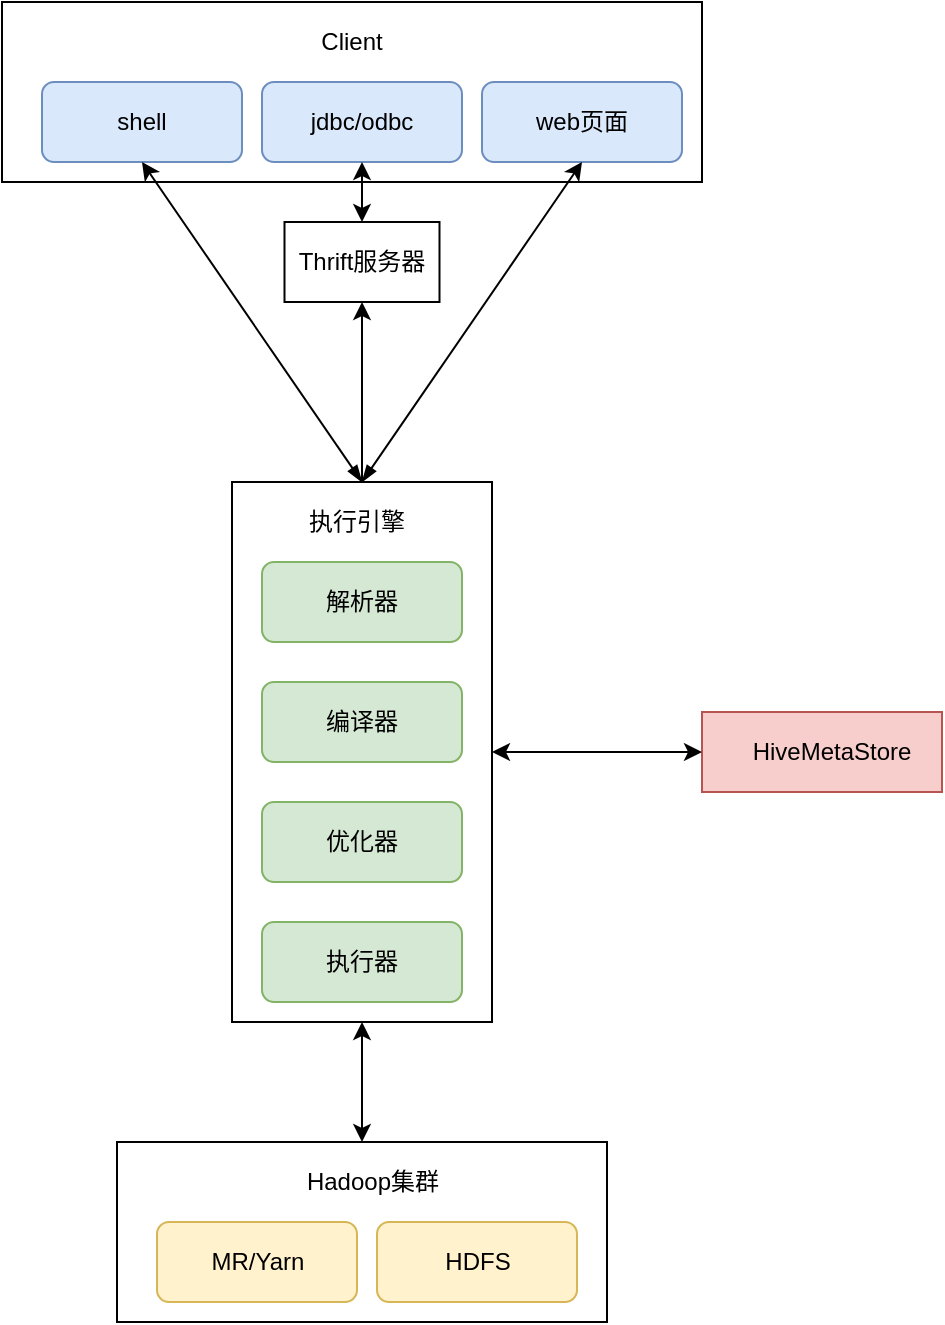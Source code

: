 <mxfile version="16.6.2" type="github">
  <diagram id="E19qBCp2z_TYTa2jjS53" name="Page-1">
    <mxGraphModel dx="1422" dy="762" grid="1" gridSize="10" guides="1" tooltips="1" connect="1" arrows="1" fold="1" page="1" pageScale="1" pageWidth="827" pageHeight="1169" math="0" shadow="0">
      <root>
        <mxCell id="0" />
        <mxCell id="1" parent="0" />
        <mxCell id="4lgOgBTD84cZSF3bFJVW-1" value="" style="rounded=0;whiteSpace=wrap;html=1;" vertex="1" parent="1">
          <mxGeometry x="225" y="140" width="350" height="90" as="geometry" />
        </mxCell>
        <mxCell id="4lgOgBTD84cZSF3bFJVW-2" value="shell" style="rounded=1;whiteSpace=wrap;html=1;fillColor=#dae8fc;strokeColor=#6c8ebf;" vertex="1" parent="1">
          <mxGeometry x="245" y="180" width="100" height="40" as="geometry" />
        </mxCell>
        <mxCell id="4lgOgBTD84cZSF3bFJVW-3" value="jdbc/odbc" style="rounded=1;whiteSpace=wrap;html=1;fillColor=#dae8fc;strokeColor=#6c8ebf;" vertex="1" parent="1">
          <mxGeometry x="355" y="180" width="100" height="40" as="geometry" />
        </mxCell>
        <mxCell id="4lgOgBTD84cZSF3bFJVW-4" value="web页面" style="rounded=1;whiteSpace=wrap;html=1;fillColor=#dae8fc;strokeColor=#6c8ebf;" vertex="1" parent="1">
          <mxGeometry x="465" y="180" width="100" height="40" as="geometry" />
        </mxCell>
        <mxCell id="4lgOgBTD84cZSF3bFJVW-5" value="Client" style="text;html=1;strokeColor=none;fillColor=none;align=center;verticalAlign=middle;whiteSpace=wrap;rounded=0;" vertex="1" parent="1">
          <mxGeometry x="380" y="150" width="40" height="20" as="geometry" />
        </mxCell>
        <mxCell id="4lgOgBTD84cZSF3bFJVW-6" value="" style="rounded=0;whiteSpace=wrap;html=1;" vertex="1" parent="1">
          <mxGeometry x="340" y="380" width="130" height="270" as="geometry" />
        </mxCell>
        <mxCell id="4lgOgBTD84cZSF3bFJVW-7" value="解析器" style="rounded=1;whiteSpace=wrap;html=1;fillColor=#d5e8d4;strokeColor=#82b366;" vertex="1" parent="1">
          <mxGeometry x="355" y="420" width="100" height="40" as="geometry" />
        </mxCell>
        <mxCell id="4lgOgBTD84cZSF3bFJVW-8" value="执行引擎" style="text;html=1;strokeColor=none;fillColor=none;align=center;verticalAlign=middle;whiteSpace=wrap;rounded=0;" vertex="1" parent="1">
          <mxGeometry x="375" y="390" width="55" height="20" as="geometry" />
        </mxCell>
        <mxCell id="4lgOgBTD84cZSF3bFJVW-9" value="编译器" style="rounded=1;whiteSpace=wrap;html=1;fillColor=#d5e8d4;strokeColor=#82b366;" vertex="1" parent="1">
          <mxGeometry x="355" y="480" width="100" height="40" as="geometry" />
        </mxCell>
        <mxCell id="4lgOgBTD84cZSF3bFJVW-10" value="优化器" style="rounded=1;whiteSpace=wrap;html=1;fillColor=#d5e8d4;strokeColor=#82b366;" vertex="1" parent="1">
          <mxGeometry x="355" y="540" width="100" height="40" as="geometry" />
        </mxCell>
        <mxCell id="4lgOgBTD84cZSF3bFJVW-11" value="执行器" style="rounded=1;whiteSpace=wrap;html=1;fillColor=#d5e8d4;strokeColor=#82b366;" vertex="1" parent="1">
          <mxGeometry x="355" y="600" width="100" height="40" as="geometry" />
        </mxCell>
        <mxCell id="4lgOgBTD84cZSF3bFJVW-12" value="" style="rounded=0;whiteSpace=wrap;html=1;fillColor=#f8cecc;strokeColor=#b85450;" vertex="1" parent="1">
          <mxGeometry x="575" y="495" width="120" height="40" as="geometry" />
        </mxCell>
        <mxCell id="4lgOgBTD84cZSF3bFJVW-13" value="HiveMetaStore" style="text;html=1;strokeColor=none;fillColor=none;align=center;verticalAlign=middle;whiteSpace=wrap;rounded=0;" vertex="1" parent="1">
          <mxGeometry x="620" y="505" width="40" height="20" as="geometry" />
        </mxCell>
        <mxCell id="4lgOgBTD84cZSF3bFJVW-14" value="" style="rounded=0;whiteSpace=wrap;html=1;" vertex="1" parent="1">
          <mxGeometry x="282.5" y="710" width="245" height="90" as="geometry" />
        </mxCell>
        <mxCell id="4lgOgBTD84cZSF3bFJVW-15" value="MR/Yarn" style="rounded=1;whiteSpace=wrap;html=1;fillColor=#fff2cc;strokeColor=#d6b656;" vertex="1" parent="1">
          <mxGeometry x="302.5" y="750" width="100" height="40" as="geometry" />
        </mxCell>
        <mxCell id="4lgOgBTD84cZSF3bFJVW-16" value="HDFS" style="rounded=1;whiteSpace=wrap;html=1;fillColor=#fff2cc;strokeColor=#d6b656;" vertex="1" parent="1">
          <mxGeometry x="412.5" y="750" width="100" height="40" as="geometry" />
        </mxCell>
        <mxCell id="4lgOgBTD84cZSF3bFJVW-17" value="Hadoop集群" style="text;html=1;strokeColor=none;fillColor=none;align=center;verticalAlign=middle;whiteSpace=wrap;rounded=0;" vertex="1" parent="1">
          <mxGeometry x="371.5" y="720" width="76.5" height="20" as="geometry" />
        </mxCell>
        <mxCell id="4lgOgBTD84cZSF3bFJVW-18" value="Thrift服务器" style="rounded=0;whiteSpace=wrap;html=1;" vertex="1" parent="1">
          <mxGeometry x="366.25" y="250" width="77.5" height="40" as="geometry" />
        </mxCell>
        <mxCell id="4lgOgBTD84cZSF3bFJVW-19" value="" style="endArrow=classic;startArrow=classic;html=1;entryX=0.5;entryY=1;entryDx=0;entryDy=0;exitX=0.5;exitY=0;exitDx=0;exitDy=0;" edge="1" parent="1" source="4lgOgBTD84cZSF3bFJVW-18" target="4lgOgBTD84cZSF3bFJVW-3">
          <mxGeometry width="50" height="50" relative="1" as="geometry">
            <mxPoint x="260" y="360" as="sourcePoint" />
            <mxPoint x="310" y="310" as="targetPoint" />
          </mxGeometry>
        </mxCell>
        <mxCell id="4lgOgBTD84cZSF3bFJVW-20" value="" style="endArrow=none;startArrow=classic;html=1;exitX=0.5;exitY=1;exitDx=0;exitDy=0;entryX=0.5;entryY=0;entryDx=0;entryDy=0;endFill=0;startFill=1;" edge="1" parent="1" source="4lgOgBTD84cZSF3bFJVW-18" target="4lgOgBTD84cZSF3bFJVW-6">
          <mxGeometry width="50" height="50" relative="1" as="geometry">
            <mxPoint x="240" y="380" as="sourcePoint" />
            <mxPoint x="290" y="330" as="targetPoint" />
          </mxGeometry>
        </mxCell>
        <mxCell id="4lgOgBTD84cZSF3bFJVW-21" value="" style="endArrow=classic;html=1;entryX=0.5;entryY=1;entryDx=0;entryDy=0;exitX=0.5;exitY=0;exitDx=0;exitDy=0;startArrow=blockThin;startFill=1;" edge="1" parent="1" source="4lgOgBTD84cZSF3bFJVW-6" target="4lgOgBTD84cZSF3bFJVW-2">
          <mxGeometry width="50" height="50" relative="1" as="geometry">
            <mxPoint x="160" y="390" as="sourcePoint" />
            <mxPoint x="210" y="340" as="targetPoint" />
          </mxGeometry>
        </mxCell>
        <mxCell id="4lgOgBTD84cZSF3bFJVW-22" value="" style="endArrow=classic;html=1;exitX=0.5;exitY=0;exitDx=0;exitDy=0;entryX=0.5;entryY=1;entryDx=0;entryDy=0;startArrow=blockThin;startFill=1;" edge="1" parent="1" source="4lgOgBTD84cZSF3bFJVW-6" target="4lgOgBTD84cZSF3bFJVW-4">
          <mxGeometry width="50" height="50" relative="1" as="geometry">
            <mxPoint x="570" y="320" as="sourcePoint" />
            <mxPoint x="620" y="270" as="targetPoint" />
            <Array as="points" />
          </mxGeometry>
        </mxCell>
        <mxCell id="4lgOgBTD84cZSF3bFJVW-23" value="" style="endArrow=classic;startArrow=classic;html=1;exitX=1;exitY=0.5;exitDx=0;exitDy=0;entryX=0;entryY=0.5;entryDx=0;entryDy=0;" edge="1" parent="1" source="4lgOgBTD84cZSF3bFJVW-6" target="4lgOgBTD84cZSF3bFJVW-12">
          <mxGeometry width="50" height="50" relative="1" as="geometry">
            <mxPoint x="490" y="520" as="sourcePoint" />
            <mxPoint x="570" y="530" as="targetPoint" />
          </mxGeometry>
        </mxCell>
        <mxCell id="4lgOgBTD84cZSF3bFJVW-24" value="" style="endArrow=classic;startArrow=classic;html=1;entryX=0.5;entryY=1;entryDx=0;entryDy=0;exitX=0.5;exitY=0;exitDx=0;exitDy=0;" edge="1" parent="1" source="4lgOgBTD84cZSF3bFJVW-14" target="4lgOgBTD84cZSF3bFJVW-6">
          <mxGeometry width="50" height="50" relative="1" as="geometry">
            <mxPoint x="400" y="710" as="sourcePoint" />
            <mxPoint x="450" y="660" as="targetPoint" />
          </mxGeometry>
        </mxCell>
      </root>
    </mxGraphModel>
  </diagram>
</mxfile>
